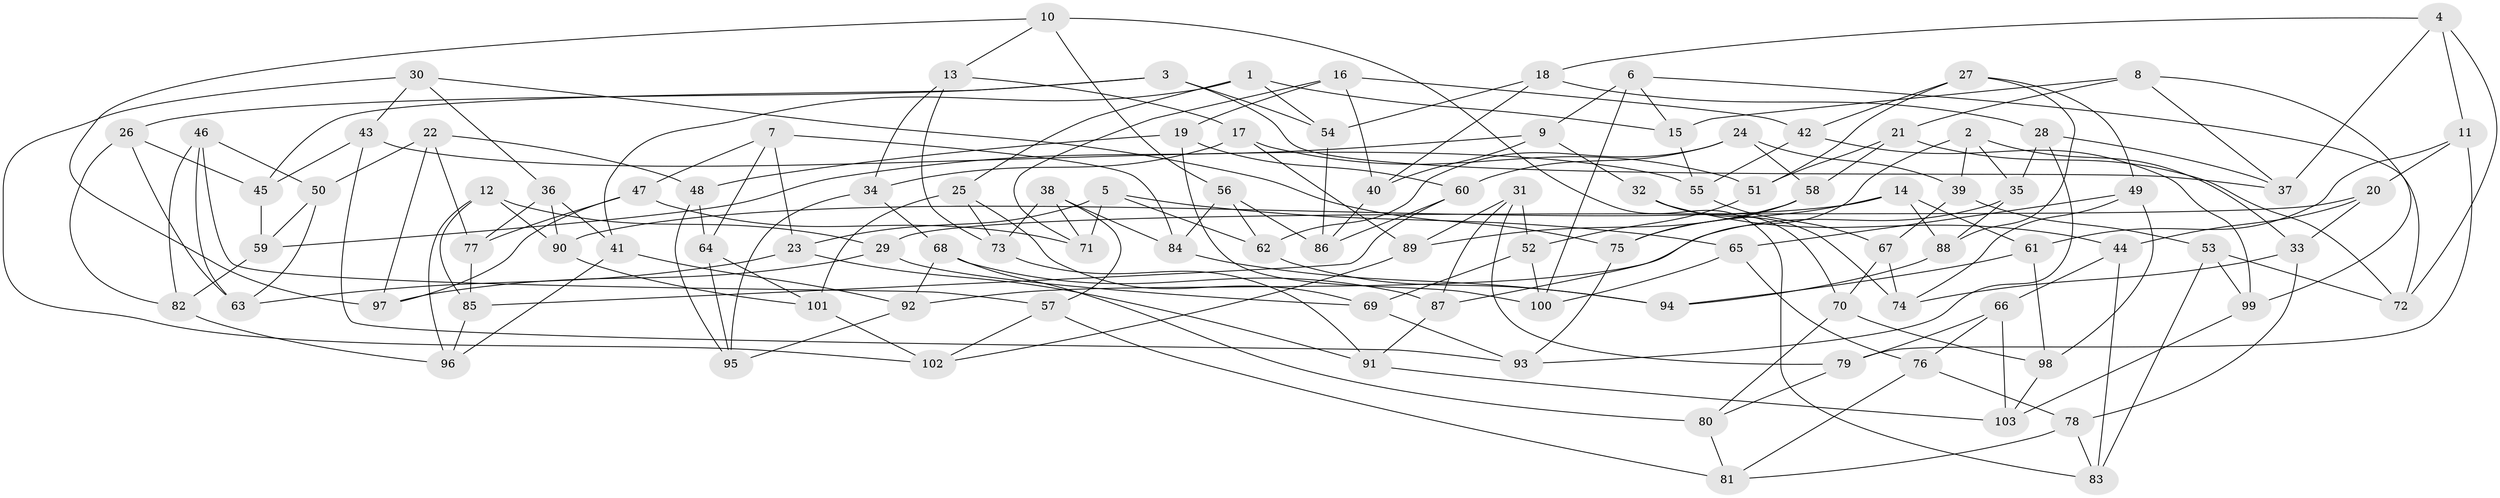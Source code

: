 // coarse degree distribution, {6: 0.49230769230769234, 4: 0.4153846153846154, 5: 0.09230769230769231}
// Generated by graph-tools (version 1.1) at 2025/24/03/03/25 07:24:27]
// undirected, 103 vertices, 206 edges
graph export_dot {
graph [start="1"]
  node [color=gray90,style=filled];
  1;
  2;
  3;
  4;
  5;
  6;
  7;
  8;
  9;
  10;
  11;
  12;
  13;
  14;
  15;
  16;
  17;
  18;
  19;
  20;
  21;
  22;
  23;
  24;
  25;
  26;
  27;
  28;
  29;
  30;
  31;
  32;
  33;
  34;
  35;
  36;
  37;
  38;
  39;
  40;
  41;
  42;
  43;
  44;
  45;
  46;
  47;
  48;
  49;
  50;
  51;
  52;
  53;
  54;
  55;
  56;
  57;
  58;
  59;
  60;
  61;
  62;
  63;
  64;
  65;
  66;
  67;
  68;
  69;
  70;
  71;
  72;
  73;
  74;
  75;
  76;
  77;
  78;
  79;
  80;
  81;
  82;
  83;
  84;
  85;
  86;
  87;
  88;
  89;
  90;
  91;
  92;
  93;
  94;
  95;
  96;
  97;
  98;
  99;
  100;
  101;
  102;
  103;
  1 -- 15;
  1 -- 54;
  1 -- 41;
  1 -- 25;
  2 -- 33;
  2 -- 87;
  2 -- 35;
  2 -- 39;
  3 -- 26;
  3 -- 45;
  3 -- 37;
  3 -- 54;
  4 -- 37;
  4 -- 11;
  4 -- 72;
  4 -- 18;
  5 -- 65;
  5 -- 23;
  5 -- 62;
  5 -- 71;
  6 -- 100;
  6 -- 15;
  6 -- 9;
  6 -- 72;
  7 -- 47;
  7 -- 64;
  7 -- 23;
  7 -- 84;
  8 -- 21;
  8 -- 15;
  8 -- 99;
  8 -- 37;
  9 -- 40;
  9 -- 32;
  9 -- 59;
  10 -- 83;
  10 -- 13;
  10 -- 56;
  10 -- 97;
  11 -- 61;
  11 -- 79;
  11 -- 20;
  12 -- 29;
  12 -- 90;
  12 -- 96;
  12 -- 85;
  13 -- 34;
  13 -- 73;
  13 -- 17;
  14 -- 88;
  14 -- 61;
  14 -- 90;
  14 -- 75;
  15 -- 55;
  16 -- 42;
  16 -- 19;
  16 -- 40;
  16 -- 71;
  17 -- 51;
  17 -- 34;
  17 -- 89;
  18 -- 28;
  18 -- 54;
  18 -- 40;
  19 -- 48;
  19 -- 60;
  19 -- 100;
  20 -- 29;
  20 -- 44;
  20 -- 33;
  21 -- 72;
  21 -- 58;
  21 -- 51;
  22 -- 50;
  22 -- 97;
  22 -- 77;
  22 -- 48;
  23 -- 91;
  23 -- 63;
  24 -- 39;
  24 -- 62;
  24 -- 58;
  24 -- 60;
  25 -- 73;
  25 -- 101;
  25 -- 69;
  26 -- 82;
  26 -- 63;
  26 -- 45;
  27 -- 42;
  27 -- 51;
  27 -- 49;
  27 -- 88;
  28 -- 93;
  28 -- 35;
  28 -- 37;
  29 -- 69;
  29 -- 97;
  30 -- 102;
  30 -- 36;
  30 -- 75;
  30 -- 43;
  31 -- 79;
  31 -- 52;
  31 -- 87;
  31 -- 89;
  32 -- 74;
  32 -- 70;
  32 -- 44;
  33 -- 74;
  33 -- 78;
  34 -- 95;
  34 -- 68;
  35 -- 88;
  35 -- 92;
  36 -- 77;
  36 -- 41;
  36 -- 90;
  38 -- 73;
  38 -- 57;
  38 -- 71;
  38 -- 84;
  39 -- 53;
  39 -- 67;
  40 -- 86;
  41 -- 92;
  41 -- 96;
  42 -- 55;
  42 -- 99;
  43 -- 93;
  43 -- 45;
  43 -- 55;
  44 -- 66;
  44 -- 83;
  45 -- 59;
  46 -- 63;
  46 -- 50;
  46 -- 57;
  46 -- 82;
  47 -- 71;
  47 -- 97;
  47 -- 77;
  48 -- 95;
  48 -- 64;
  49 -- 65;
  49 -- 98;
  49 -- 74;
  50 -- 63;
  50 -- 59;
  51 -- 52;
  52 -- 100;
  52 -- 69;
  53 -- 83;
  53 -- 72;
  53 -- 99;
  54 -- 86;
  55 -- 67;
  56 -- 84;
  56 -- 62;
  56 -- 86;
  57 -- 81;
  57 -- 102;
  58 -- 89;
  58 -- 75;
  59 -- 82;
  60 -- 85;
  60 -- 86;
  61 -- 98;
  61 -- 94;
  62 -- 94;
  64 -- 95;
  64 -- 101;
  65 -- 76;
  65 -- 100;
  66 -- 79;
  66 -- 76;
  66 -- 103;
  67 -- 70;
  67 -- 74;
  68 -- 92;
  68 -- 87;
  68 -- 80;
  69 -- 93;
  70 -- 80;
  70 -- 98;
  73 -- 91;
  75 -- 93;
  76 -- 81;
  76 -- 78;
  77 -- 85;
  78 -- 81;
  78 -- 83;
  79 -- 80;
  80 -- 81;
  82 -- 96;
  84 -- 94;
  85 -- 96;
  87 -- 91;
  88 -- 94;
  89 -- 102;
  90 -- 101;
  91 -- 103;
  92 -- 95;
  98 -- 103;
  99 -- 103;
  101 -- 102;
}
